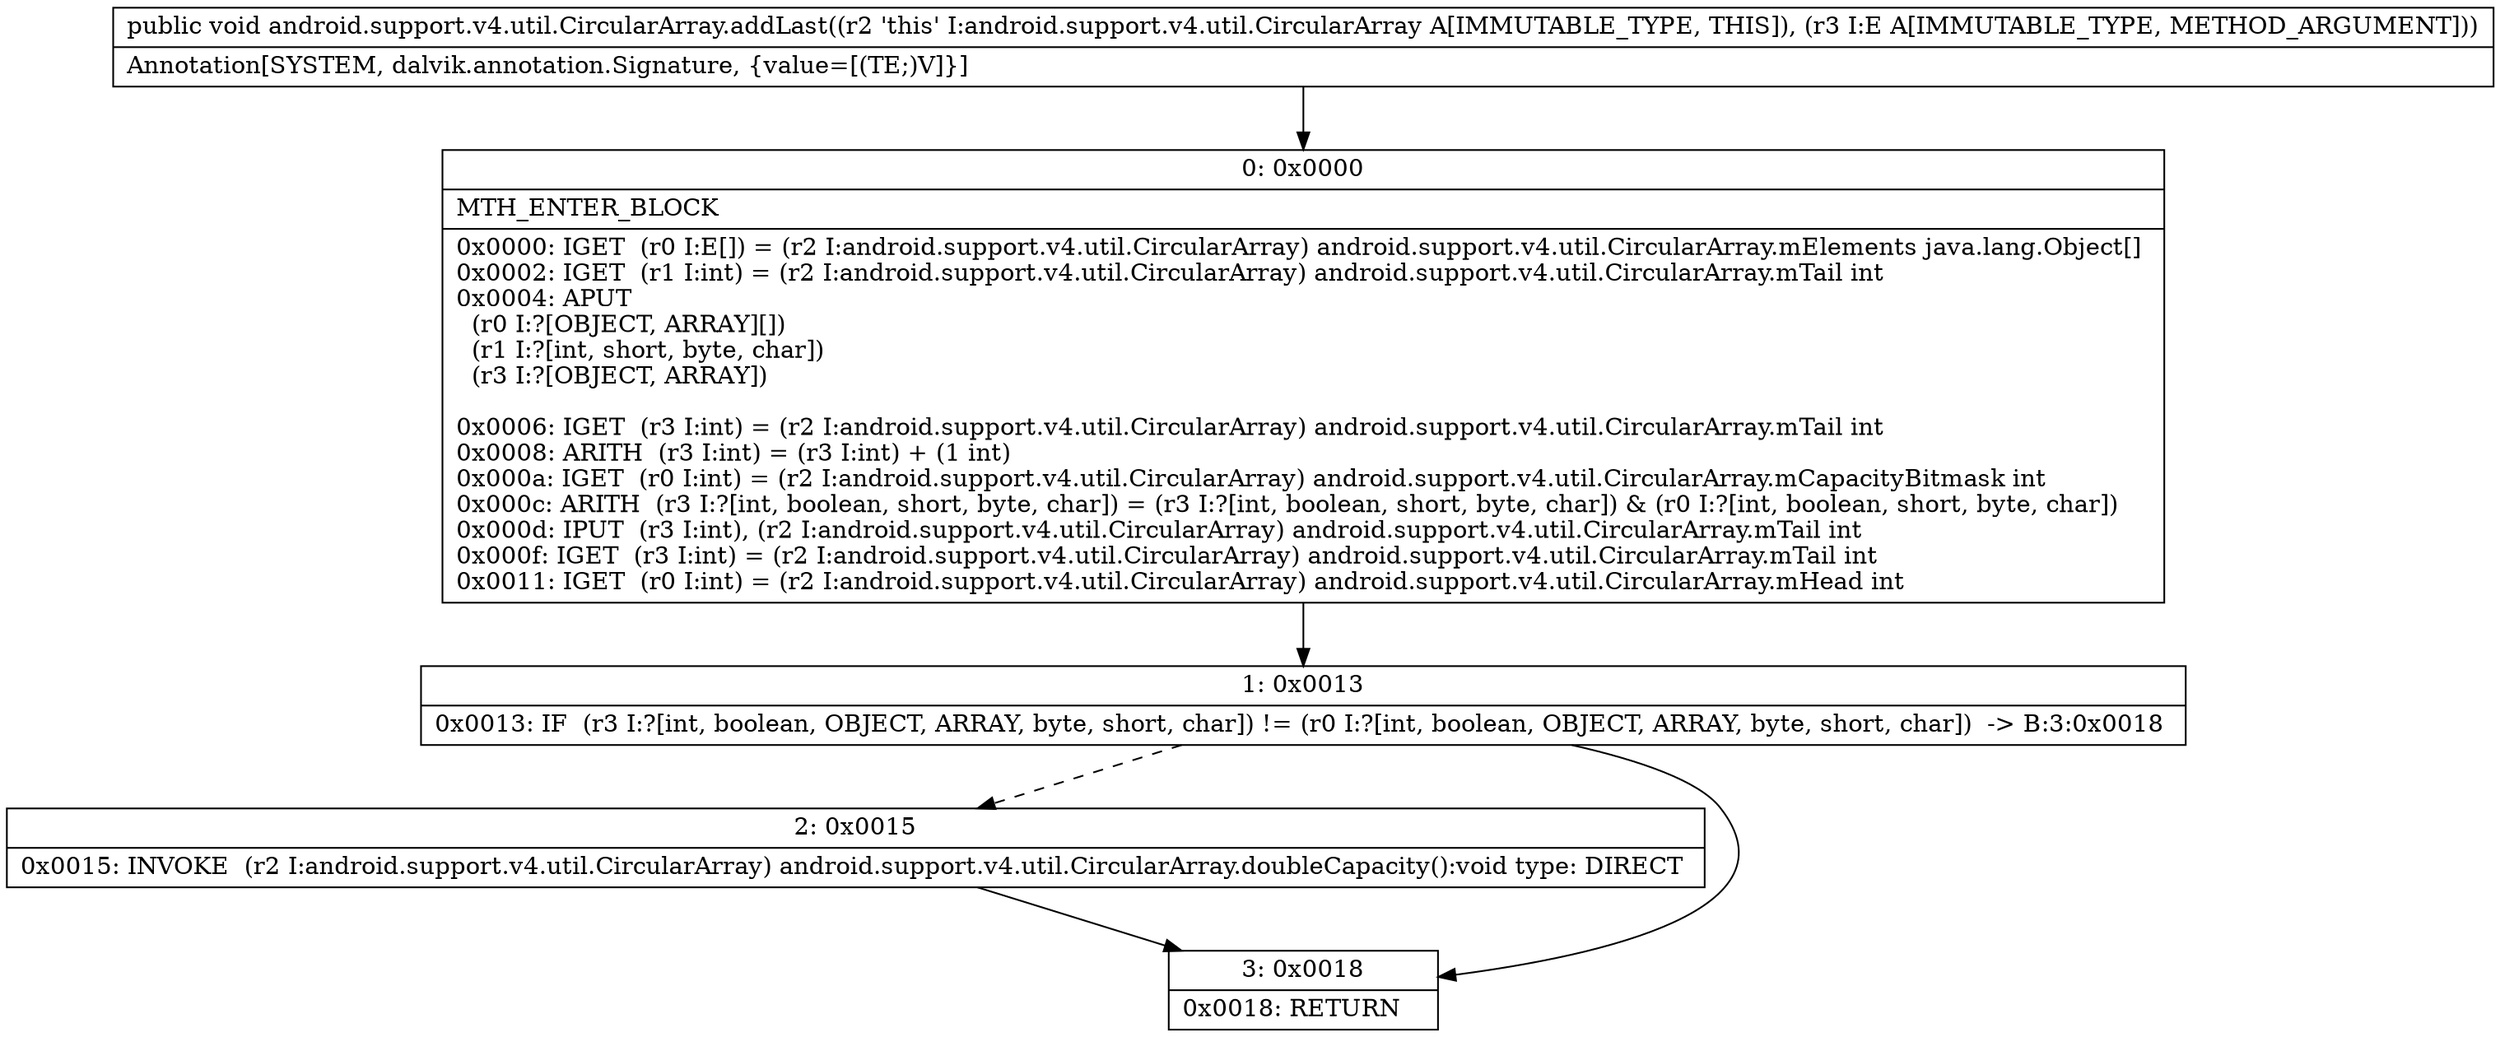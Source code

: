 digraph "CFG forandroid.support.v4.util.CircularArray.addLast(Ljava\/lang\/Object;)V" {
Node_0 [shape=record,label="{0\:\ 0x0000|MTH_ENTER_BLOCK\l|0x0000: IGET  (r0 I:E[]) = (r2 I:android.support.v4.util.CircularArray) android.support.v4.util.CircularArray.mElements java.lang.Object[] \l0x0002: IGET  (r1 I:int) = (r2 I:android.support.v4.util.CircularArray) android.support.v4.util.CircularArray.mTail int \l0x0004: APUT  \l  (r0 I:?[OBJECT, ARRAY][])\l  (r1 I:?[int, short, byte, char])\l  (r3 I:?[OBJECT, ARRAY])\l \l0x0006: IGET  (r3 I:int) = (r2 I:android.support.v4.util.CircularArray) android.support.v4.util.CircularArray.mTail int \l0x0008: ARITH  (r3 I:int) = (r3 I:int) + (1 int) \l0x000a: IGET  (r0 I:int) = (r2 I:android.support.v4.util.CircularArray) android.support.v4.util.CircularArray.mCapacityBitmask int \l0x000c: ARITH  (r3 I:?[int, boolean, short, byte, char]) = (r3 I:?[int, boolean, short, byte, char]) & (r0 I:?[int, boolean, short, byte, char]) \l0x000d: IPUT  (r3 I:int), (r2 I:android.support.v4.util.CircularArray) android.support.v4.util.CircularArray.mTail int \l0x000f: IGET  (r3 I:int) = (r2 I:android.support.v4.util.CircularArray) android.support.v4.util.CircularArray.mTail int \l0x0011: IGET  (r0 I:int) = (r2 I:android.support.v4.util.CircularArray) android.support.v4.util.CircularArray.mHead int \l}"];
Node_1 [shape=record,label="{1\:\ 0x0013|0x0013: IF  (r3 I:?[int, boolean, OBJECT, ARRAY, byte, short, char]) != (r0 I:?[int, boolean, OBJECT, ARRAY, byte, short, char])  \-\> B:3:0x0018 \l}"];
Node_2 [shape=record,label="{2\:\ 0x0015|0x0015: INVOKE  (r2 I:android.support.v4.util.CircularArray) android.support.v4.util.CircularArray.doubleCapacity():void type: DIRECT \l}"];
Node_3 [shape=record,label="{3\:\ 0x0018|0x0018: RETURN   \l}"];
MethodNode[shape=record,label="{public void android.support.v4.util.CircularArray.addLast((r2 'this' I:android.support.v4.util.CircularArray A[IMMUTABLE_TYPE, THIS]), (r3 I:E A[IMMUTABLE_TYPE, METHOD_ARGUMENT]))  | Annotation[SYSTEM, dalvik.annotation.Signature, \{value=[(TE;)V]\}]\l}"];
MethodNode -> Node_0;
Node_0 -> Node_1;
Node_1 -> Node_2[style=dashed];
Node_1 -> Node_3;
Node_2 -> Node_3;
}

